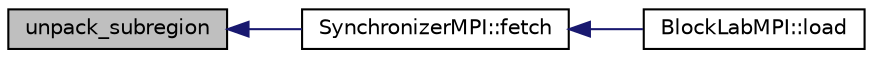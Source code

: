 digraph "unpack_subregion"
{
  edge [fontname="Helvetica",fontsize="10",labelfontname="Helvetica",labelfontsize="10"];
  node [fontname="Helvetica",fontsize="10",shape=record];
  rankdir="LR";
  Node1 [label="unpack_subregion",height=0.2,width=0.4,color="black", fillcolor="grey75", style="filled", fontcolor="black"];
  Node1 -> Node2 [dir="back",color="midnightblue",fontsize="10",style="solid",fontname="Helvetica"];
  Node2 [label="SynchronizerMPI::fetch",height=0.2,width=0.4,color="black", fillcolor="white", style="filled",URL="$class_synchronizer_m_p_i.html#abac3624b538d4968e1953a2aee32d449"];
  Node2 -> Node3 [dir="back",color="midnightblue",fontsize="10",style="solid",fontname="Helvetica"];
  Node3 [label="BlockLabMPI::load",height=0.2,width=0.4,color="black", fillcolor="white", style="filled",URL="$class_block_lab_m_p_i.html#a9695a460545974a0aa473039c3876765"];
}
